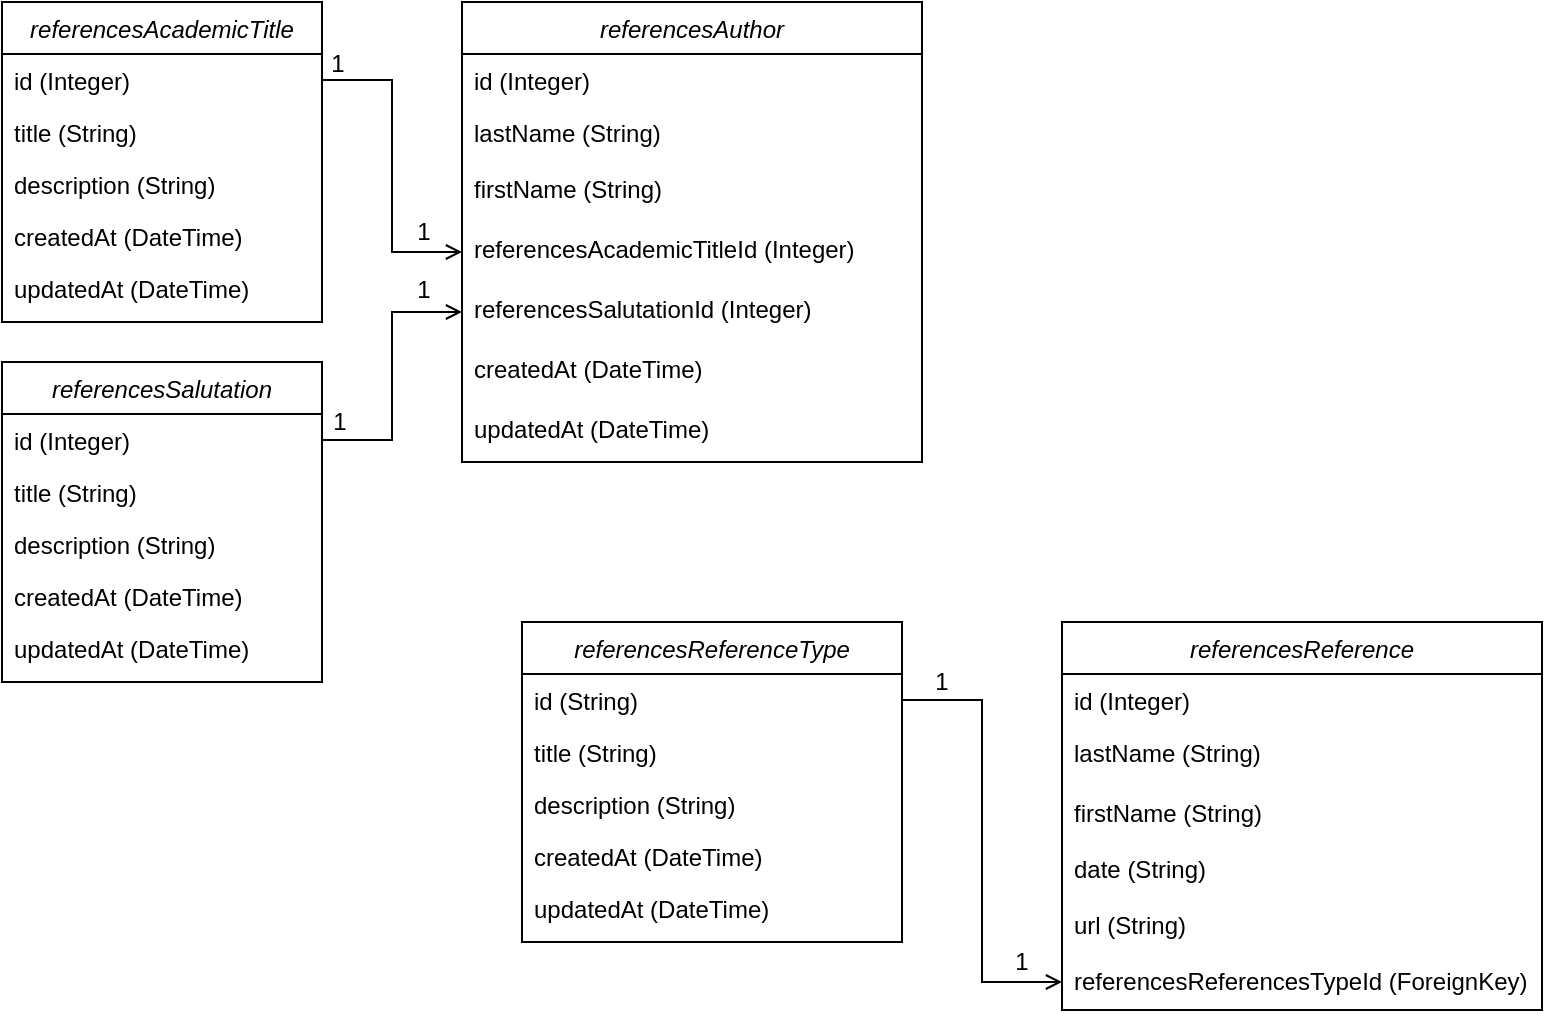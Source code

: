 <mxfile version="14.9.7" type="device"><diagram id="C5RBs43oDa-KdzZeNtuy" name="Page-1"><mxGraphModel dx="1422" dy="764" grid="1" gridSize="10" guides="1" tooltips="1" connect="1" arrows="1" fold="1" page="1" pageScale="1" pageWidth="3300" pageHeight="2339" math="0" shadow="0"><root><mxCell id="WIyWlLk6GJQsqaUBKTNV-0"/><mxCell id="WIyWlLk6GJQsqaUBKTNV-1" parent="WIyWlLk6GJQsqaUBKTNV-0"/><mxCell id="zkfFHV4jXpPFQw0GAbJ--0" value="referencesAcademicTitle" style="swimlane;fontStyle=2;align=center;verticalAlign=top;childLayout=stackLayout;horizontal=1;startSize=26;horizontalStack=0;resizeParent=1;resizeLast=0;collapsible=1;marginBottom=0;rounded=0;shadow=0;strokeWidth=1;" parent="WIyWlLk6GJQsqaUBKTNV-1" vertex="1"><mxGeometry x="40" y="40" width="160" height="160" as="geometry"><mxRectangle x="60" y="80" width="160" height="26" as="alternateBounds"/></mxGeometry></mxCell><mxCell id="zkfFHV4jXpPFQw0GAbJ--1" value="id (Integer)" style="text;align=left;verticalAlign=top;spacingLeft=4;spacingRight=4;overflow=hidden;rotatable=0;points=[[0,0.5],[1,0.5]];portConstraint=eastwest;" parent="zkfFHV4jXpPFQw0GAbJ--0" vertex="1"><mxGeometry y="26" width="160" height="26" as="geometry"/></mxCell><mxCell id="zkfFHV4jXpPFQw0GAbJ--2" value="title (String)" style="text;align=left;verticalAlign=top;spacingLeft=4;spacingRight=4;overflow=hidden;rotatable=0;points=[[0,0.5],[1,0.5]];portConstraint=eastwest;rounded=0;shadow=0;html=0;" parent="zkfFHV4jXpPFQw0GAbJ--0" vertex="1"><mxGeometry y="52" width="160" height="26" as="geometry"/></mxCell><mxCell id="E2X-_f3XLNRULBrsMVnF-42" value="description (String)" style="text;align=left;verticalAlign=top;spacingLeft=4;spacingRight=4;overflow=hidden;rotatable=0;points=[[0,0.5],[1,0.5]];portConstraint=eastwest;rounded=0;shadow=0;html=0;" vertex="1" parent="zkfFHV4jXpPFQw0GAbJ--0"><mxGeometry y="78" width="160" height="26" as="geometry"/></mxCell><mxCell id="E2X-_f3XLNRULBrsMVnF-41" value="createdAt (DateTime)" style="text;align=left;verticalAlign=top;spacingLeft=4;spacingRight=4;overflow=hidden;rotatable=0;points=[[0,0.5],[1,0.5]];portConstraint=eastwest;rounded=0;shadow=0;html=0;" vertex="1" parent="zkfFHV4jXpPFQw0GAbJ--0"><mxGeometry y="104" width="160" height="26" as="geometry"/></mxCell><mxCell id="E2X-_f3XLNRULBrsMVnF-43" value="updatedAt (DateTime)" style="text;align=left;verticalAlign=top;spacingLeft=4;spacingRight=4;overflow=hidden;rotatable=0;points=[[0,0.5],[1,0.5]];portConstraint=eastwest;rounded=0;shadow=0;html=0;" vertex="1" parent="zkfFHV4jXpPFQw0GAbJ--0"><mxGeometry y="130" width="160" height="26" as="geometry"/></mxCell><mxCell id="E2X-_f3XLNRULBrsMVnF-0" value="referencesAuthor" style="swimlane;fontStyle=2;align=center;verticalAlign=top;childLayout=stackLayout;horizontal=1;startSize=26;horizontalStack=0;resizeParent=1;resizeLast=0;collapsible=1;marginBottom=0;rounded=0;shadow=0;strokeWidth=1;" vertex="1" parent="WIyWlLk6GJQsqaUBKTNV-1"><mxGeometry x="270" y="40" width="230" height="230" as="geometry"><mxRectangle x="60" y="80" width="160" height="26" as="alternateBounds"/></mxGeometry></mxCell><mxCell id="E2X-_f3XLNRULBrsMVnF-7" style="edgeStyle=orthogonalEdgeStyle;rounded=0;orthogonalLoop=1;jettySize=auto;html=1;exitX=1;exitY=0.5;exitDx=0;exitDy=0;" edge="1" parent="E2X-_f3XLNRULBrsMVnF-0" source="E2X-_f3XLNRULBrsMVnF-6" target="E2X-_f3XLNRULBrsMVnF-6"><mxGeometry relative="1" as="geometry"/></mxCell><mxCell id="E2X-_f3XLNRULBrsMVnF-1" value="id (Integer)" style="text;align=left;verticalAlign=top;spacingLeft=4;spacingRight=4;overflow=hidden;rotatable=0;points=[[0,0.5],[1,0.5]];portConstraint=eastwest;" vertex="1" parent="E2X-_f3XLNRULBrsMVnF-0"><mxGeometry y="26" width="230" height="26" as="geometry"/></mxCell><mxCell id="E2X-_f3XLNRULBrsMVnF-2" value="lastName (String)" style="text;align=left;verticalAlign=top;spacingLeft=4;spacingRight=4;overflow=hidden;rotatable=0;points=[[0,0.5],[1,0.5]];portConstraint=eastwest;rounded=0;shadow=0;html=0;" vertex="1" parent="E2X-_f3XLNRULBrsMVnF-0"><mxGeometry y="52" width="230" height="28" as="geometry"/></mxCell><mxCell id="E2X-_f3XLNRULBrsMVnF-6" value="firstName (String)" style="text;align=left;verticalAlign=top;spacingLeft=4;spacingRight=4;overflow=hidden;rotatable=0;points=[[0,0.5],[1,0.5]];portConstraint=eastwest;rounded=0;shadow=0;html=0;" vertex="1" parent="E2X-_f3XLNRULBrsMVnF-0"><mxGeometry y="80" width="230" height="30" as="geometry"/></mxCell><mxCell id="E2X-_f3XLNRULBrsMVnF-8" value="referencesAcademicTitleId (Integer)" style="text;align=left;verticalAlign=top;spacingLeft=4;spacingRight=4;overflow=hidden;rotatable=0;points=[[0,0.5],[1,0.5]];portConstraint=eastwest;rounded=0;shadow=0;html=0;" vertex="1" parent="E2X-_f3XLNRULBrsMVnF-0"><mxGeometry y="110" width="230" height="30" as="geometry"/></mxCell><mxCell id="E2X-_f3XLNRULBrsMVnF-47" value="referencesSalutationId (Integer)" style="text;align=left;verticalAlign=top;spacingLeft=4;spacingRight=4;overflow=hidden;rotatable=0;points=[[0,0.5],[1,0.5]];portConstraint=eastwest;rounded=0;shadow=0;html=0;" vertex="1" parent="E2X-_f3XLNRULBrsMVnF-0"><mxGeometry y="140" width="230" height="30" as="geometry"/></mxCell><mxCell id="E2X-_f3XLNRULBrsMVnF-48" value="createdAt (DateTime)" style="text;align=left;verticalAlign=top;spacingLeft=4;spacingRight=4;overflow=hidden;rotatable=0;points=[[0,0.5],[1,0.5]];portConstraint=eastwest;rounded=0;shadow=0;html=0;" vertex="1" parent="E2X-_f3XLNRULBrsMVnF-0"><mxGeometry y="170" width="230" height="30" as="geometry"/></mxCell><mxCell id="E2X-_f3XLNRULBrsMVnF-49" value="updatedAt (DateTime)" style="text;align=left;verticalAlign=top;spacingLeft=4;spacingRight=4;overflow=hidden;rotatable=0;points=[[0,0.5],[1,0.5]];portConstraint=eastwest;rounded=0;shadow=0;html=0;" vertex="1" parent="E2X-_f3XLNRULBrsMVnF-0"><mxGeometry y="200" width="230" height="30" as="geometry"/></mxCell><mxCell id="E2X-_f3XLNRULBrsMVnF-12" value="" style="endArrow=open;shadow=0;strokeWidth=1;rounded=0;endFill=1;edgeStyle=elbowEdgeStyle;exitX=1;exitY=0.5;exitDx=0;exitDy=0;entryX=0;entryY=0.5;entryDx=0;entryDy=0;" edge="1" parent="WIyWlLk6GJQsqaUBKTNV-1" source="zkfFHV4jXpPFQw0GAbJ--1" target="E2X-_f3XLNRULBrsMVnF-8"><mxGeometry x="0.5" y="41" relative="1" as="geometry"><mxPoint x="330" y="60" as="sourcePoint"/><mxPoint x="628" y="208" as="targetPoint"/><mxPoint x="-40" y="32" as="offset"/></mxGeometry></mxCell><mxCell id="E2X-_f3XLNRULBrsMVnF-16" value="referencesSalutation" style="swimlane;fontStyle=2;align=center;verticalAlign=top;childLayout=stackLayout;horizontal=1;startSize=26;horizontalStack=0;resizeParent=1;resizeLast=0;collapsible=1;marginBottom=0;rounded=0;shadow=0;strokeWidth=1;" vertex="1" parent="WIyWlLk6GJQsqaUBKTNV-1"><mxGeometry x="40" y="220" width="160" height="160" as="geometry"><mxRectangle x="60" y="80" width="160" height="26" as="alternateBounds"/></mxGeometry></mxCell><mxCell id="E2X-_f3XLNRULBrsMVnF-17" value="id (Integer)" style="text;align=left;verticalAlign=top;spacingLeft=4;spacingRight=4;overflow=hidden;rotatable=0;points=[[0,0.5],[1,0.5]];portConstraint=eastwest;" vertex="1" parent="E2X-_f3XLNRULBrsMVnF-16"><mxGeometry y="26" width="160" height="26" as="geometry"/></mxCell><mxCell id="E2X-_f3XLNRULBrsMVnF-18" value="title (String)" style="text;align=left;verticalAlign=top;spacingLeft=4;spacingRight=4;overflow=hidden;rotatable=0;points=[[0,0.5],[1,0.5]];portConstraint=eastwest;rounded=0;shadow=0;html=0;" vertex="1" parent="E2X-_f3XLNRULBrsMVnF-16"><mxGeometry y="52" width="160" height="26" as="geometry"/></mxCell><mxCell id="E2X-_f3XLNRULBrsMVnF-44" value="description (String)" style="text;align=left;verticalAlign=top;spacingLeft=4;spacingRight=4;overflow=hidden;rotatable=0;points=[[0,0.5],[1,0.5]];portConstraint=eastwest;rounded=0;shadow=0;html=0;" vertex="1" parent="E2X-_f3XLNRULBrsMVnF-16"><mxGeometry y="78" width="160" height="26" as="geometry"/></mxCell><mxCell id="E2X-_f3XLNRULBrsMVnF-45" value="createdAt (DateTime)" style="text;align=left;verticalAlign=top;spacingLeft=4;spacingRight=4;overflow=hidden;rotatable=0;points=[[0,0.5],[1,0.5]];portConstraint=eastwest;rounded=0;shadow=0;html=0;" vertex="1" parent="E2X-_f3XLNRULBrsMVnF-16"><mxGeometry y="104" width="160" height="26" as="geometry"/></mxCell><mxCell id="E2X-_f3XLNRULBrsMVnF-46" value="updatedAt (DateTime)" style="text;align=left;verticalAlign=top;spacingLeft=4;spacingRight=4;overflow=hidden;rotatable=0;points=[[0,0.5],[1,0.5]];portConstraint=eastwest;rounded=0;shadow=0;html=0;" vertex="1" parent="E2X-_f3XLNRULBrsMVnF-16"><mxGeometry y="130" width="160" height="26" as="geometry"/></mxCell><mxCell id="E2X-_f3XLNRULBrsMVnF-19" value="" style="endArrow=open;shadow=0;strokeWidth=1;rounded=0;endFill=1;edgeStyle=elbowEdgeStyle;exitX=1;exitY=0.5;exitDx=0;exitDy=0;entryX=0;entryY=0.5;entryDx=0;entryDy=0;" edge="1" parent="WIyWlLk6GJQsqaUBKTNV-1" source="E2X-_f3XLNRULBrsMVnF-17" target="E2X-_f3XLNRULBrsMVnF-47"><mxGeometry x="0.5" y="41" relative="1" as="geometry"><mxPoint x="210" y="89" as="sourcePoint"/><mxPoint x="280" y="145" as="targetPoint"/><mxPoint x="-40" y="32" as="offset"/></mxGeometry></mxCell><mxCell id="E2X-_f3XLNRULBrsMVnF-20" value="1" style="text;html=1;strokeColor=none;fillColor=none;align=center;verticalAlign=middle;whiteSpace=wrap;rounded=0;" vertex="1" parent="WIyWlLk6GJQsqaUBKTNV-1"><mxGeometry x="188" y="61" width="40" height="20" as="geometry"/></mxCell><mxCell id="E2X-_f3XLNRULBrsMVnF-21" value="1" style="text;html=1;strokeColor=none;fillColor=none;align=center;verticalAlign=middle;whiteSpace=wrap;rounded=0;" vertex="1" parent="WIyWlLk6GJQsqaUBKTNV-1"><mxGeometry x="189" y="240" width="40" height="20" as="geometry"/></mxCell><mxCell id="E2X-_f3XLNRULBrsMVnF-22" value="1" style="text;html=1;strokeColor=none;fillColor=none;align=center;verticalAlign=middle;whiteSpace=wrap;rounded=0;" vertex="1" parent="WIyWlLk6GJQsqaUBKTNV-1"><mxGeometry x="231" y="145" width="40" height="20" as="geometry"/></mxCell><mxCell id="E2X-_f3XLNRULBrsMVnF-23" value="1" style="text;html=1;strokeColor=none;fillColor=none;align=center;verticalAlign=middle;whiteSpace=wrap;rounded=0;" vertex="1" parent="WIyWlLk6GJQsqaUBKTNV-1"><mxGeometry x="231" y="174" width="40" height="20" as="geometry"/></mxCell><mxCell id="E2X-_f3XLNRULBrsMVnF-24" value="referencesReferenceType" style="swimlane;fontStyle=2;align=center;verticalAlign=top;childLayout=stackLayout;horizontal=1;startSize=26;horizontalStack=0;resizeParent=1;resizeLast=0;collapsible=1;marginBottom=0;rounded=0;shadow=0;strokeWidth=1;" vertex="1" parent="WIyWlLk6GJQsqaUBKTNV-1"><mxGeometry x="300" y="350" width="190" height="160" as="geometry"><mxRectangle x="60" y="80" width="160" height="26" as="alternateBounds"/></mxGeometry></mxCell><mxCell id="E2X-_f3XLNRULBrsMVnF-25" value="id (String)" style="text;align=left;verticalAlign=top;spacingLeft=4;spacingRight=4;overflow=hidden;rotatable=0;points=[[0,0.5],[1,0.5]];portConstraint=eastwest;" vertex="1" parent="E2X-_f3XLNRULBrsMVnF-24"><mxGeometry y="26" width="190" height="26" as="geometry"/></mxCell><mxCell id="E2X-_f3XLNRULBrsMVnF-26" value="title (String)" style="text;align=left;verticalAlign=top;spacingLeft=4;spacingRight=4;overflow=hidden;rotatable=0;points=[[0,0.5],[1,0.5]];portConstraint=eastwest;rounded=0;shadow=0;html=0;" vertex="1" parent="E2X-_f3XLNRULBrsMVnF-24"><mxGeometry y="52" width="190" height="26" as="geometry"/></mxCell><mxCell id="E2X-_f3XLNRULBrsMVnF-50" value="description (String)" style="text;align=left;verticalAlign=top;spacingLeft=4;spacingRight=4;overflow=hidden;rotatable=0;points=[[0,0.5],[1,0.5]];portConstraint=eastwest;rounded=0;shadow=0;html=0;" vertex="1" parent="E2X-_f3XLNRULBrsMVnF-24"><mxGeometry y="78" width="190" height="26" as="geometry"/></mxCell><mxCell id="E2X-_f3XLNRULBrsMVnF-51" value="createdAt (DateTime)" style="text;align=left;verticalAlign=top;spacingLeft=4;spacingRight=4;overflow=hidden;rotatable=0;points=[[0,0.5],[1,0.5]];portConstraint=eastwest;rounded=0;shadow=0;html=0;" vertex="1" parent="E2X-_f3XLNRULBrsMVnF-24"><mxGeometry y="104" width="190" height="26" as="geometry"/></mxCell><mxCell id="E2X-_f3XLNRULBrsMVnF-52" value="updatedAt (DateTime)" style="text;align=left;verticalAlign=top;spacingLeft=4;spacingRight=4;overflow=hidden;rotatable=0;points=[[0,0.5],[1,0.5]];portConstraint=eastwest;rounded=0;shadow=0;html=0;" vertex="1" parent="E2X-_f3XLNRULBrsMVnF-24"><mxGeometry y="130" width="190" height="26" as="geometry"/></mxCell><mxCell id="E2X-_f3XLNRULBrsMVnF-27" value="referencesReference" style="swimlane;fontStyle=2;align=center;verticalAlign=top;childLayout=stackLayout;horizontal=1;startSize=26;horizontalStack=0;resizeParent=1;resizeLast=0;collapsible=1;marginBottom=0;rounded=0;shadow=0;strokeWidth=1;" vertex="1" parent="WIyWlLk6GJQsqaUBKTNV-1"><mxGeometry x="570" y="350" width="240" height="194" as="geometry"><mxRectangle x="60" y="80" width="160" height="26" as="alternateBounds"/></mxGeometry></mxCell><mxCell id="E2X-_f3XLNRULBrsMVnF-28" value="id (Integer)" style="text;align=left;verticalAlign=top;spacingLeft=4;spacingRight=4;overflow=hidden;rotatable=0;points=[[0,0.5],[1,0.5]];portConstraint=eastwest;" vertex="1" parent="E2X-_f3XLNRULBrsMVnF-27"><mxGeometry y="26" width="240" height="26" as="geometry"/></mxCell><mxCell id="E2X-_f3XLNRULBrsMVnF-29" value="lastName (String)" style="text;align=left;verticalAlign=top;spacingLeft=4;spacingRight=4;overflow=hidden;rotatable=0;points=[[0,0.5],[1,0.5]];portConstraint=eastwest;rounded=0;shadow=0;html=0;" vertex="1" parent="E2X-_f3XLNRULBrsMVnF-27"><mxGeometry y="52" width="240" height="30" as="geometry"/></mxCell><mxCell id="E2X-_f3XLNRULBrsMVnF-30" value="firstName (String)" style="text;align=left;verticalAlign=top;spacingLeft=4;spacingRight=4;overflow=hidden;rotatable=0;points=[[0,0.5],[1,0.5]];portConstraint=eastwest;rounded=0;shadow=0;html=0;" vertex="1" parent="E2X-_f3XLNRULBrsMVnF-27"><mxGeometry y="82" width="240" height="28" as="geometry"/></mxCell><mxCell id="E2X-_f3XLNRULBrsMVnF-31" value="date (String)" style="text;align=left;verticalAlign=top;spacingLeft=4;spacingRight=4;overflow=hidden;rotatable=0;points=[[0,0.5],[1,0.5]];portConstraint=eastwest;rounded=0;shadow=0;html=0;" vertex="1" parent="E2X-_f3XLNRULBrsMVnF-27"><mxGeometry y="110" width="240" height="28" as="geometry"/></mxCell><mxCell id="E2X-_f3XLNRULBrsMVnF-32" value="url (String)" style="text;align=left;verticalAlign=top;spacingLeft=4;spacingRight=4;overflow=hidden;rotatable=0;points=[[0,0.5],[1,0.5]];portConstraint=eastwest;rounded=0;shadow=0;html=0;" vertex="1" parent="E2X-_f3XLNRULBrsMVnF-27"><mxGeometry y="138" width="240" height="28" as="geometry"/></mxCell><mxCell id="E2X-_f3XLNRULBrsMVnF-35" value="referencesReferencesTypeId (ForeignKey)" style="text;align=left;verticalAlign=top;spacingLeft=4;spacingRight=4;overflow=hidden;rotatable=0;points=[[0,0.5],[1,0.5]];portConstraint=eastwest;rounded=0;shadow=0;html=0;" vertex="1" parent="E2X-_f3XLNRULBrsMVnF-27"><mxGeometry y="166" width="240" height="28" as="geometry"/></mxCell><mxCell id="E2X-_f3XLNRULBrsMVnF-36" value="" style="endArrow=open;shadow=0;strokeWidth=1;rounded=0;endFill=1;edgeStyle=elbowEdgeStyle;exitX=1;exitY=0.5;exitDx=0;exitDy=0;entryX=0;entryY=0.5;entryDx=0;entryDy=0;" edge="1" parent="WIyWlLk6GJQsqaUBKTNV-1" source="E2X-_f3XLNRULBrsMVnF-25" target="E2X-_f3XLNRULBrsMVnF-35"><mxGeometry x="0.5" y="41" relative="1" as="geometry"><mxPoint x="400" y="544" as="sourcePoint"/><mxPoint x="470" y="520" as="targetPoint"/><mxPoint x="-40" y="32" as="offset"/></mxGeometry></mxCell><mxCell id="E2X-_f3XLNRULBrsMVnF-38" value="1" style="text;html=1;strokeColor=none;fillColor=none;align=center;verticalAlign=middle;whiteSpace=wrap;rounded=0;" vertex="1" parent="WIyWlLk6GJQsqaUBKTNV-1"><mxGeometry x="530" y="510" width="40" height="20" as="geometry"/></mxCell><mxCell id="E2X-_f3XLNRULBrsMVnF-39" value="1" style="text;html=1;strokeColor=none;fillColor=none;align=center;verticalAlign=middle;whiteSpace=wrap;rounded=0;" vertex="1" parent="WIyWlLk6GJQsqaUBKTNV-1"><mxGeometry x="490" y="370" width="40" height="20" as="geometry"/></mxCell></root></mxGraphModel></diagram></mxfile>